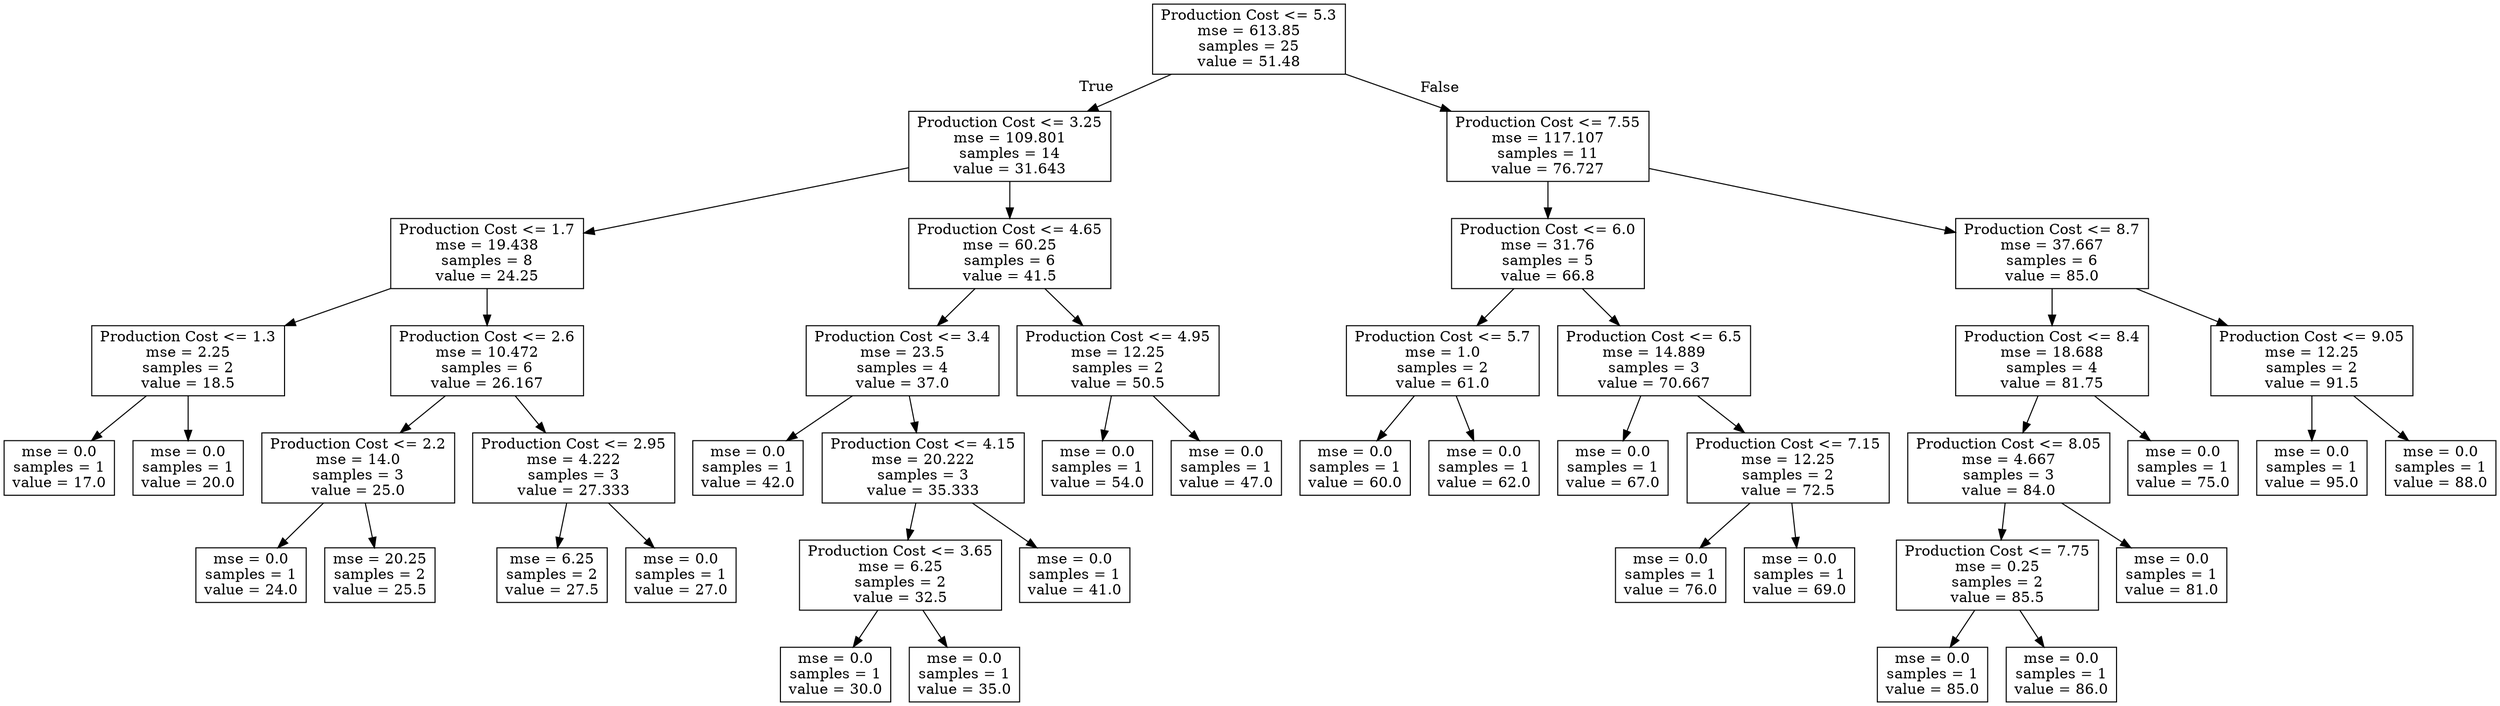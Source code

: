 digraph Tree {
node [shape=box] ;
0 [label="Production Cost <= 5.3\nmse = 613.85\nsamples = 25\nvalue = 51.48"] ;
1 [label="Production Cost <= 3.25\nmse = 109.801\nsamples = 14\nvalue = 31.643"] ;
0 -> 1 [labeldistance=2.5, labelangle=45, headlabel="True"] ;
2 [label="Production Cost <= 1.7\nmse = 19.438\nsamples = 8\nvalue = 24.25"] ;
1 -> 2 ;
3 [label="Production Cost <= 1.3\nmse = 2.25\nsamples = 2\nvalue = 18.5"] ;
2 -> 3 ;
4 [label="mse = 0.0\nsamples = 1\nvalue = 17.0"] ;
3 -> 4 ;
5 [label="mse = 0.0\nsamples = 1\nvalue = 20.0"] ;
3 -> 5 ;
6 [label="Production Cost <= 2.6\nmse = 10.472\nsamples = 6\nvalue = 26.167"] ;
2 -> 6 ;
7 [label="Production Cost <= 2.2\nmse = 14.0\nsamples = 3\nvalue = 25.0"] ;
6 -> 7 ;
8 [label="mse = 0.0\nsamples = 1\nvalue = 24.0"] ;
7 -> 8 ;
9 [label="mse = 20.25\nsamples = 2\nvalue = 25.5"] ;
7 -> 9 ;
10 [label="Production Cost <= 2.95\nmse = 4.222\nsamples = 3\nvalue = 27.333"] ;
6 -> 10 ;
11 [label="mse = 6.25\nsamples = 2\nvalue = 27.5"] ;
10 -> 11 ;
12 [label="mse = 0.0\nsamples = 1\nvalue = 27.0"] ;
10 -> 12 ;
13 [label="Production Cost <= 4.65\nmse = 60.25\nsamples = 6\nvalue = 41.5"] ;
1 -> 13 ;
14 [label="Production Cost <= 3.4\nmse = 23.5\nsamples = 4\nvalue = 37.0"] ;
13 -> 14 ;
15 [label="mse = 0.0\nsamples = 1\nvalue = 42.0"] ;
14 -> 15 ;
16 [label="Production Cost <= 4.15\nmse = 20.222\nsamples = 3\nvalue = 35.333"] ;
14 -> 16 ;
17 [label="Production Cost <= 3.65\nmse = 6.25\nsamples = 2\nvalue = 32.5"] ;
16 -> 17 ;
18 [label="mse = 0.0\nsamples = 1\nvalue = 30.0"] ;
17 -> 18 ;
19 [label="mse = 0.0\nsamples = 1\nvalue = 35.0"] ;
17 -> 19 ;
20 [label="mse = 0.0\nsamples = 1\nvalue = 41.0"] ;
16 -> 20 ;
21 [label="Production Cost <= 4.95\nmse = 12.25\nsamples = 2\nvalue = 50.5"] ;
13 -> 21 ;
22 [label="mse = 0.0\nsamples = 1\nvalue = 54.0"] ;
21 -> 22 ;
23 [label="mse = 0.0\nsamples = 1\nvalue = 47.0"] ;
21 -> 23 ;
24 [label="Production Cost <= 7.55\nmse = 117.107\nsamples = 11\nvalue = 76.727"] ;
0 -> 24 [labeldistance=2.5, labelangle=-45, headlabel="False"] ;
25 [label="Production Cost <= 6.0\nmse = 31.76\nsamples = 5\nvalue = 66.8"] ;
24 -> 25 ;
26 [label="Production Cost <= 5.7\nmse = 1.0\nsamples = 2\nvalue = 61.0"] ;
25 -> 26 ;
27 [label="mse = 0.0\nsamples = 1\nvalue = 60.0"] ;
26 -> 27 ;
28 [label="mse = 0.0\nsamples = 1\nvalue = 62.0"] ;
26 -> 28 ;
29 [label="Production Cost <= 6.5\nmse = 14.889\nsamples = 3\nvalue = 70.667"] ;
25 -> 29 ;
30 [label="mse = 0.0\nsamples = 1\nvalue = 67.0"] ;
29 -> 30 ;
31 [label="Production Cost <= 7.15\nmse = 12.25\nsamples = 2\nvalue = 72.5"] ;
29 -> 31 ;
32 [label="mse = 0.0\nsamples = 1\nvalue = 76.0"] ;
31 -> 32 ;
33 [label="mse = 0.0\nsamples = 1\nvalue = 69.0"] ;
31 -> 33 ;
34 [label="Production Cost <= 8.7\nmse = 37.667\nsamples = 6\nvalue = 85.0"] ;
24 -> 34 ;
35 [label="Production Cost <= 8.4\nmse = 18.688\nsamples = 4\nvalue = 81.75"] ;
34 -> 35 ;
36 [label="Production Cost <= 8.05\nmse = 4.667\nsamples = 3\nvalue = 84.0"] ;
35 -> 36 ;
37 [label="Production Cost <= 7.75\nmse = 0.25\nsamples = 2\nvalue = 85.5"] ;
36 -> 37 ;
38 [label="mse = 0.0\nsamples = 1\nvalue = 85.0"] ;
37 -> 38 ;
39 [label="mse = 0.0\nsamples = 1\nvalue = 86.0"] ;
37 -> 39 ;
40 [label="mse = 0.0\nsamples = 1\nvalue = 81.0"] ;
36 -> 40 ;
41 [label="mse = 0.0\nsamples = 1\nvalue = 75.0"] ;
35 -> 41 ;
42 [label="Production Cost <= 9.05\nmse = 12.25\nsamples = 2\nvalue = 91.5"] ;
34 -> 42 ;
43 [label="mse = 0.0\nsamples = 1\nvalue = 95.0"] ;
42 -> 43 ;
44 [label="mse = 0.0\nsamples = 1\nvalue = 88.0"] ;
42 -> 44 ;
}